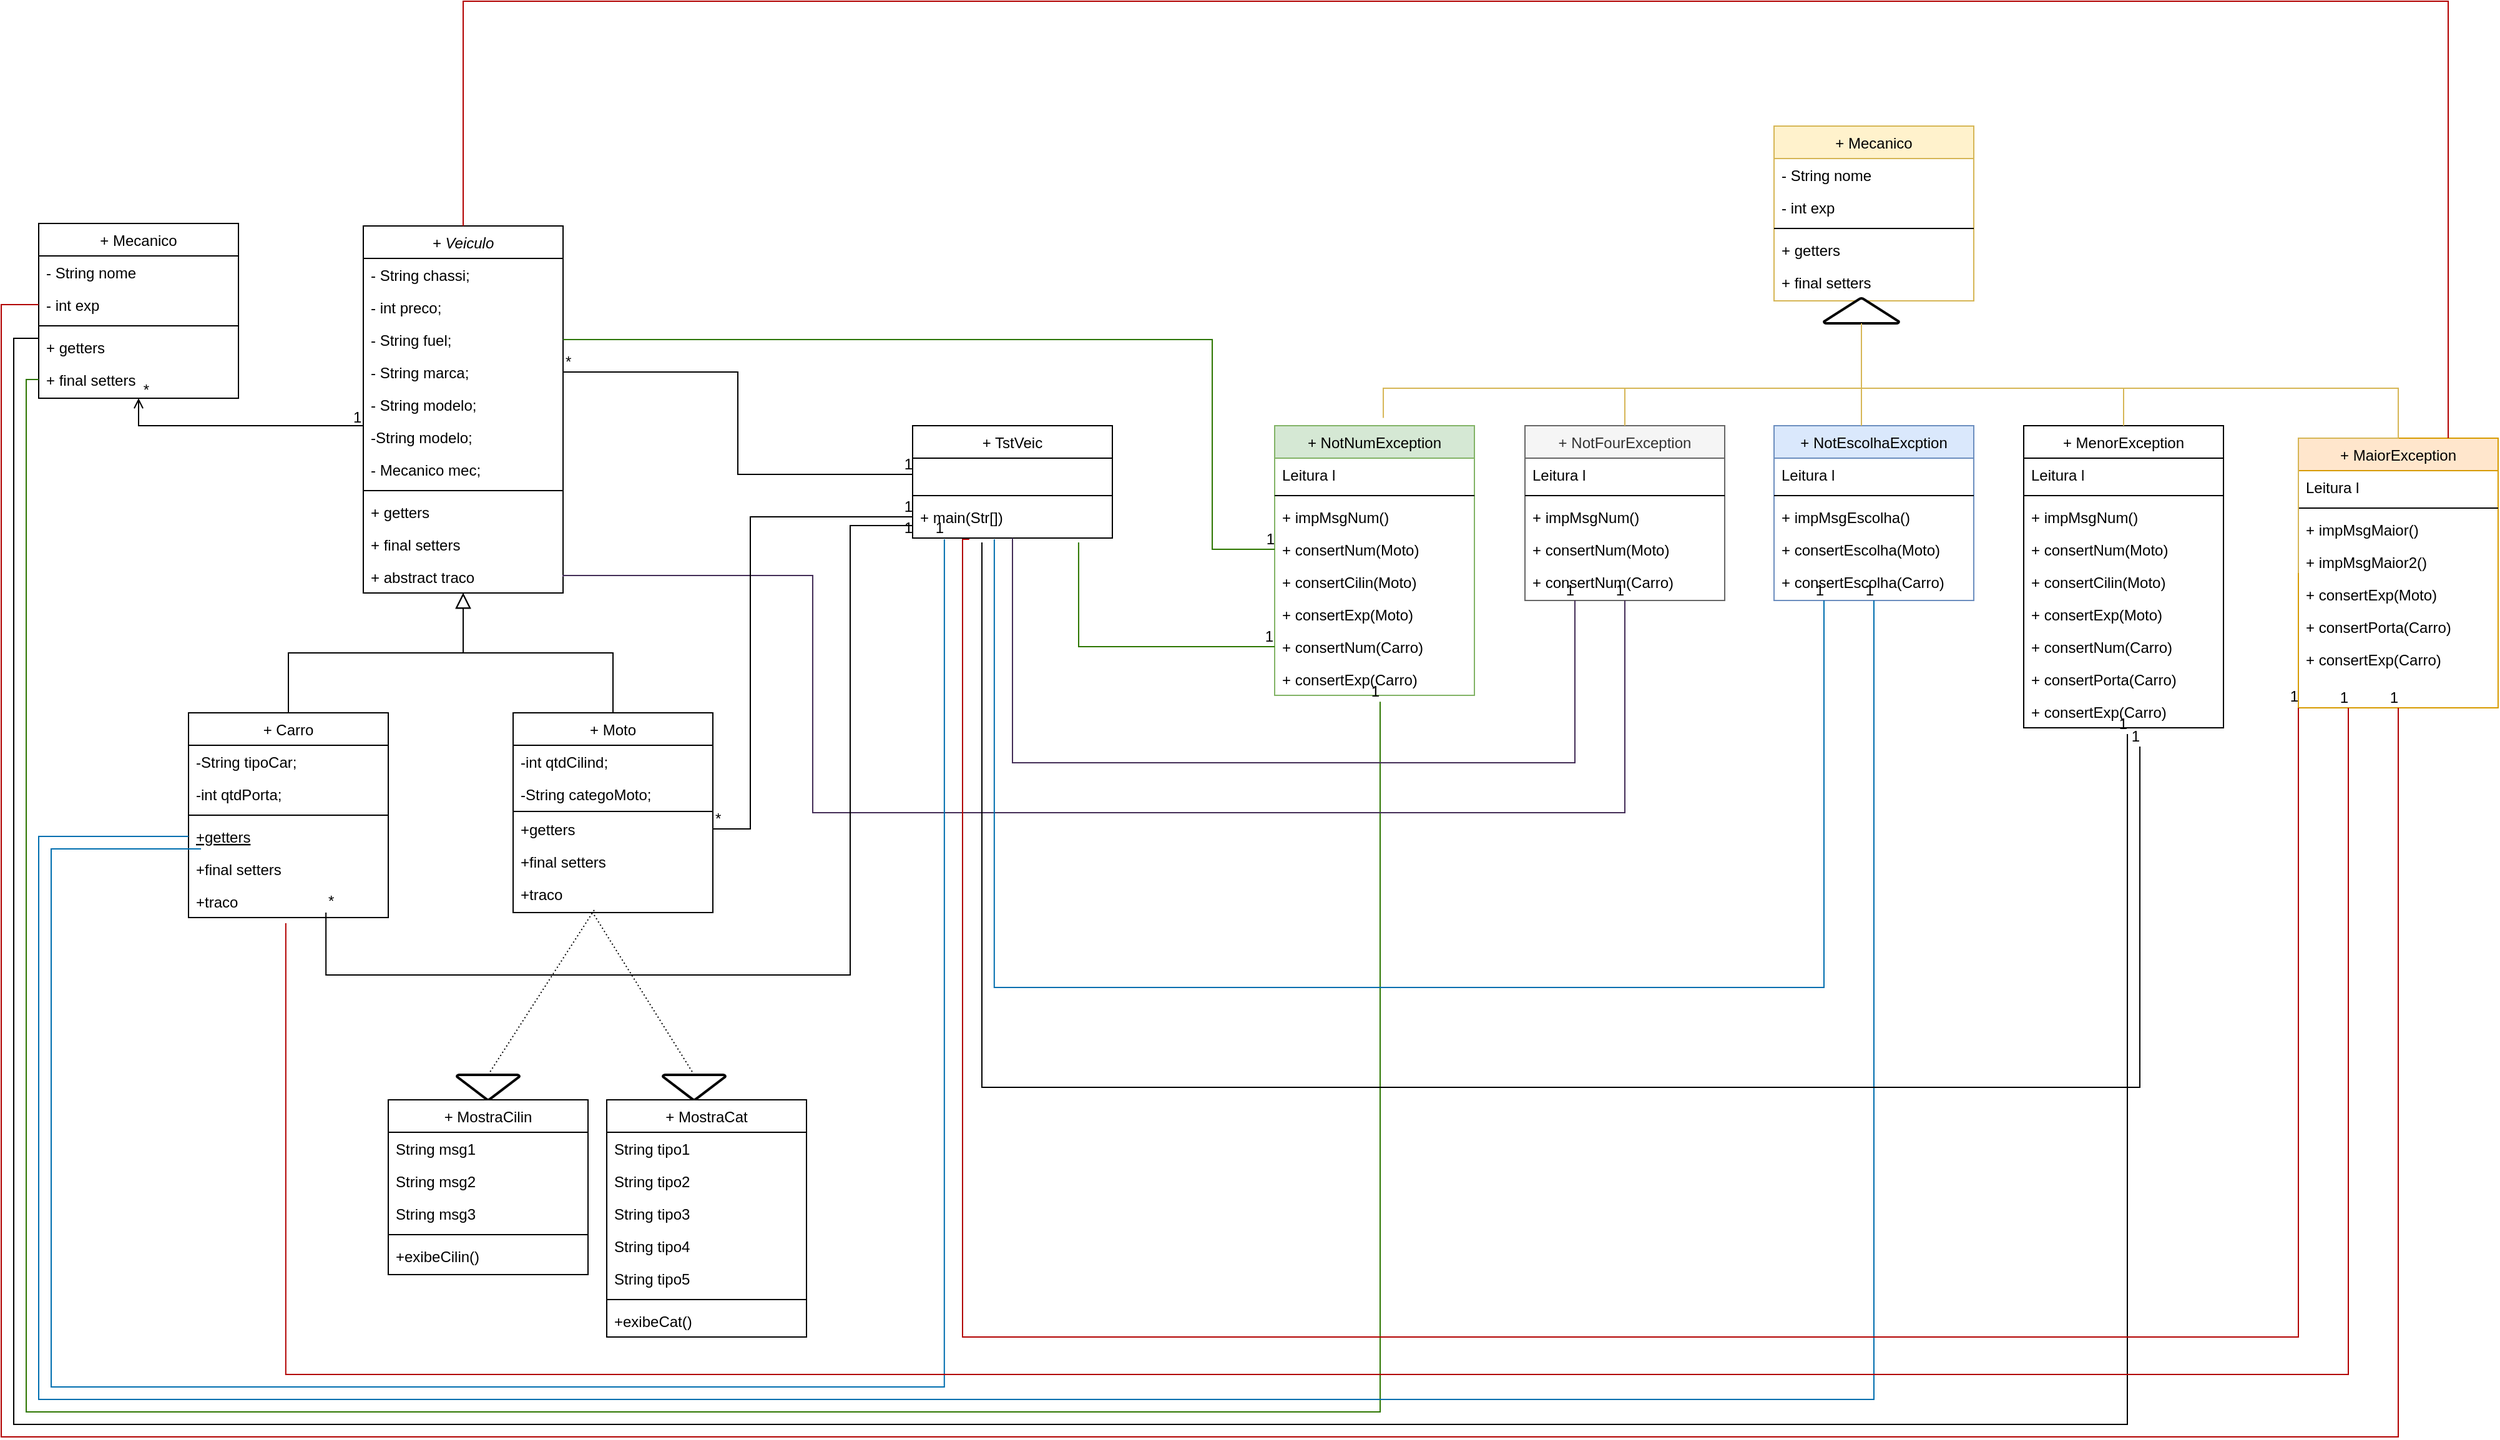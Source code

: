 <mxfile version="14.6.11" type="github">
  <diagram id="C5RBs43oDa-KdzZeNtuy" name="Page-1">
    <mxGraphModel dx="2997" dy="2374" grid="1" gridSize="10" guides="1" tooltips="1" connect="1" arrows="1" fold="1" page="1" pageScale="1" pageWidth="827" pageHeight="1169" math="0" shadow="0">
      <root>
        <mxCell id="WIyWlLk6GJQsqaUBKTNV-0" />
        <mxCell id="WIyWlLk6GJQsqaUBKTNV-1" parent="WIyWlLk6GJQsqaUBKTNV-0" />
        <mxCell id="zkfFHV4jXpPFQw0GAbJ--0" value="+ Veiculo" style="swimlane;fontStyle=2;align=center;verticalAlign=top;childLayout=stackLayout;horizontal=1;startSize=26;horizontalStack=0;resizeParent=1;resizeLast=0;collapsible=1;marginBottom=0;rounded=0;shadow=0;strokeWidth=1;" parent="WIyWlLk6GJQsqaUBKTNV-1" vertex="1">
          <mxGeometry x="230" y="70" width="160" height="294" as="geometry">
            <mxRectangle x="230" y="140" width="160" height="26" as="alternateBounds" />
          </mxGeometry>
        </mxCell>
        <mxCell id="zkfFHV4jXpPFQw0GAbJ--1" value="- String chassi; " style="text;align=left;verticalAlign=top;spacingLeft=4;spacingRight=4;overflow=hidden;rotatable=0;points=[[0,0.5],[1,0.5]];portConstraint=eastwest;" parent="zkfFHV4jXpPFQw0GAbJ--0" vertex="1">
          <mxGeometry y="26" width="160" height="26" as="geometry" />
        </mxCell>
        <mxCell id="zkfFHV4jXpPFQw0GAbJ--2" value="- int preco;" style="text;align=left;verticalAlign=top;spacingLeft=4;spacingRight=4;overflow=hidden;rotatable=0;points=[[0,0.5],[1,0.5]];portConstraint=eastwest;rounded=0;shadow=0;html=0;" parent="zkfFHV4jXpPFQw0GAbJ--0" vertex="1">
          <mxGeometry y="52" width="160" height="26" as="geometry" />
        </mxCell>
        <mxCell id="zkfFHV4jXpPFQw0GAbJ--3" value="- String fuel;" style="text;align=left;verticalAlign=top;spacingLeft=4;spacingRight=4;overflow=hidden;rotatable=0;points=[[0,0.5],[1,0.5]];portConstraint=eastwest;rounded=0;shadow=0;html=0;" parent="zkfFHV4jXpPFQw0GAbJ--0" vertex="1">
          <mxGeometry y="78" width="160" height="26" as="geometry" />
        </mxCell>
        <mxCell id="zkfFHV4jXpPFQw0GAbJ--5" value="- String marca;" style="text;align=left;verticalAlign=top;spacingLeft=4;spacingRight=4;overflow=hidden;rotatable=0;points=[[0,0.5],[1,0.5]];portConstraint=eastwest;" parent="zkfFHV4jXpPFQw0GAbJ--0" vertex="1">
          <mxGeometry y="104" width="160" height="26" as="geometry" />
        </mxCell>
        <mxCell id="heZIYQbvVdYCmna19ZYX-14" value="- String modelo;" style="text;align=left;verticalAlign=top;spacingLeft=4;spacingRight=4;overflow=hidden;rotatable=0;points=[[0,0.5],[1,0.5]];portConstraint=eastwest;" vertex="1" parent="zkfFHV4jXpPFQw0GAbJ--0">
          <mxGeometry y="130" width="160" height="26" as="geometry" />
        </mxCell>
        <mxCell id="heZIYQbvVdYCmna19ZYX-15" value="-String modelo;" style="text;align=left;verticalAlign=top;spacingLeft=4;spacingRight=4;overflow=hidden;rotatable=0;points=[[0,0.5],[1,0.5]];portConstraint=eastwest;" vertex="1" parent="zkfFHV4jXpPFQw0GAbJ--0">
          <mxGeometry y="156" width="160" height="26" as="geometry" />
        </mxCell>
        <mxCell id="heZIYQbvVdYCmna19ZYX-16" value="- Mecanico mec;" style="text;align=left;verticalAlign=top;spacingLeft=4;spacingRight=4;overflow=hidden;rotatable=0;points=[[0,0.5],[1,0.5]];portConstraint=eastwest;" vertex="1" parent="zkfFHV4jXpPFQw0GAbJ--0">
          <mxGeometry y="182" width="160" height="26" as="geometry" />
        </mxCell>
        <mxCell id="zkfFHV4jXpPFQw0GAbJ--4" value="" style="line;html=1;strokeWidth=1;align=left;verticalAlign=middle;spacingTop=-1;spacingLeft=3;spacingRight=3;rotatable=0;labelPosition=right;points=[];portConstraint=eastwest;" parent="zkfFHV4jXpPFQw0GAbJ--0" vertex="1">
          <mxGeometry y="208" width="160" height="8" as="geometry" />
        </mxCell>
        <mxCell id="heZIYQbvVdYCmna19ZYX-17" value="+ getters" style="text;align=left;verticalAlign=top;spacingLeft=4;spacingRight=4;overflow=hidden;rotatable=0;points=[[0,0.5],[1,0.5]];portConstraint=eastwest;" vertex="1" parent="zkfFHV4jXpPFQw0GAbJ--0">
          <mxGeometry y="216" width="160" height="26" as="geometry" />
        </mxCell>
        <mxCell id="heZIYQbvVdYCmna19ZYX-18" value="+ final setters" style="text;align=left;verticalAlign=top;spacingLeft=4;spacingRight=4;overflow=hidden;rotatable=0;points=[[0,0.5],[1,0.5]];portConstraint=eastwest;" vertex="1" parent="zkfFHV4jXpPFQw0GAbJ--0">
          <mxGeometry y="242" width="160" height="26" as="geometry" />
        </mxCell>
        <mxCell id="heZIYQbvVdYCmna19ZYX-19" value="+ abstract traco" style="text;align=left;verticalAlign=top;spacingLeft=4;spacingRight=4;overflow=hidden;rotatable=0;points=[[0,0.5],[1,0.5]];portConstraint=eastwest;" vertex="1" parent="zkfFHV4jXpPFQw0GAbJ--0">
          <mxGeometry y="268" width="160" height="26" as="geometry" />
        </mxCell>
        <mxCell id="zkfFHV4jXpPFQw0GAbJ--6" value="+ Carro" style="swimlane;fontStyle=0;align=center;verticalAlign=top;childLayout=stackLayout;horizontal=1;startSize=26;horizontalStack=0;resizeParent=1;resizeLast=0;collapsible=1;marginBottom=0;rounded=0;shadow=0;strokeWidth=1;" parent="WIyWlLk6GJQsqaUBKTNV-1" vertex="1">
          <mxGeometry x="90" y="460" width="160" height="164" as="geometry">
            <mxRectangle x="130" y="380" width="160" height="26" as="alternateBounds" />
          </mxGeometry>
        </mxCell>
        <mxCell id="zkfFHV4jXpPFQw0GAbJ--7" value="-String tipoCar;" style="text;align=left;verticalAlign=top;spacingLeft=4;spacingRight=4;overflow=hidden;rotatable=0;points=[[0,0.5],[1,0.5]];portConstraint=eastwest;" parent="zkfFHV4jXpPFQw0GAbJ--6" vertex="1">
          <mxGeometry y="26" width="160" height="26" as="geometry" />
        </mxCell>
        <mxCell id="zkfFHV4jXpPFQw0GAbJ--8" value="-int qtdPorta;" style="text;align=left;verticalAlign=top;spacingLeft=4;spacingRight=4;overflow=hidden;rotatable=0;points=[[0,0.5],[1,0.5]];portConstraint=eastwest;rounded=0;shadow=0;html=0;" parent="zkfFHV4jXpPFQw0GAbJ--6" vertex="1">
          <mxGeometry y="52" width="160" height="26" as="geometry" />
        </mxCell>
        <mxCell id="zkfFHV4jXpPFQw0GAbJ--9" value="" style="line;html=1;strokeWidth=1;align=left;verticalAlign=middle;spacingTop=-1;spacingLeft=3;spacingRight=3;rotatable=0;labelPosition=right;points=[];portConstraint=eastwest;" parent="zkfFHV4jXpPFQw0GAbJ--6" vertex="1">
          <mxGeometry y="78" width="160" height="8" as="geometry" />
        </mxCell>
        <mxCell id="zkfFHV4jXpPFQw0GAbJ--10" value="+getters" style="text;align=left;verticalAlign=top;spacingLeft=4;spacingRight=4;overflow=hidden;rotatable=0;points=[[0,0.5],[1,0.5]];portConstraint=eastwest;fontStyle=4" parent="zkfFHV4jXpPFQw0GAbJ--6" vertex="1">
          <mxGeometry y="86" width="160" height="26" as="geometry" />
        </mxCell>
        <mxCell id="zkfFHV4jXpPFQw0GAbJ--11" value="+final setters" style="text;align=left;verticalAlign=top;spacingLeft=4;spacingRight=4;overflow=hidden;rotatable=0;points=[[0,0.5],[1,0.5]];portConstraint=eastwest;" parent="zkfFHV4jXpPFQw0GAbJ--6" vertex="1">
          <mxGeometry y="112" width="160" height="26" as="geometry" />
        </mxCell>
        <mxCell id="heZIYQbvVdYCmna19ZYX-7" value="+traco" style="text;align=left;verticalAlign=top;spacingLeft=4;spacingRight=4;overflow=hidden;rotatable=0;points=[[0,0.5],[1,0.5]];portConstraint=eastwest;" vertex="1" parent="zkfFHV4jXpPFQw0GAbJ--6">
          <mxGeometry y="138" width="160" height="26" as="geometry" />
        </mxCell>
        <mxCell id="zkfFHV4jXpPFQw0GAbJ--12" value="" style="endArrow=block;endSize=10;endFill=0;shadow=0;strokeWidth=1;rounded=0;edgeStyle=elbowEdgeStyle;elbow=vertical;" parent="WIyWlLk6GJQsqaUBKTNV-1" source="zkfFHV4jXpPFQw0GAbJ--6" target="zkfFHV4jXpPFQw0GAbJ--0" edge="1">
          <mxGeometry width="160" relative="1" as="geometry">
            <mxPoint x="200" y="203" as="sourcePoint" />
            <mxPoint x="200" y="203" as="targetPoint" />
          </mxGeometry>
        </mxCell>
        <mxCell id="zkfFHV4jXpPFQw0GAbJ--13" value="+ Moto" style="swimlane;fontStyle=0;align=center;verticalAlign=top;childLayout=stackLayout;horizontal=1;startSize=26;horizontalStack=0;resizeParent=1;resizeLast=0;collapsible=1;marginBottom=0;rounded=0;shadow=0;strokeWidth=1;" parent="WIyWlLk6GJQsqaUBKTNV-1" vertex="1">
          <mxGeometry x="350" y="460" width="160" height="160" as="geometry">
            <mxRectangle x="340" y="380" width="170" height="26" as="alternateBounds" />
          </mxGeometry>
        </mxCell>
        <mxCell id="zkfFHV4jXpPFQw0GAbJ--14" value="-int qtdCilind;" style="text;align=left;verticalAlign=top;spacingLeft=4;spacingRight=4;overflow=hidden;rotatable=0;points=[[0,0.5],[1,0.5]];portConstraint=eastwest;" parent="zkfFHV4jXpPFQw0GAbJ--13" vertex="1">
          <mxGeometry y="26" width="160" height="26" as="geometry" />
        </mxCell>
        <mxCell id="heZIYQbvVdYCmna19ZYX-8" value="-String categoMoto;" style="text;align=left;verticalAlign=top;spacingLeft=4;spacingRight=4;overflow=hidden;rotatable=0;points=[[0,0.5],[1,0.5]];portConstraint=eastwest;" vertex="1" parent="zkfFHV4jXpPFQw0GAbJ--13">
          <mxGeometry y="52" width="160" height="26" as="geometry" />
        </mxCell>
        <mxCell id="zkfFHV4jXpPFQw0GAbJ--15" value="" style="line;html=1;strokeWidth=1;align=left;verticalAlign=middle;spacingTop=-1;spacingLeft=3;spacingRight=3;rotatable=0;labelPosition=right;points=[];portConstraint=eastwest;" parent="zkfFHV4jXpPFQw0GAbJ--13" vertex="1">
          <mxGeometry y="78" width="160" height="2" as="geometry" />
        </mxCell>
        <mxCell id="heZIYQbvVdYCmna19ZYX-9" value="+getters" style="text;align=left;verticalAlign=top;spacingLeft=4;spacingRight=4;overflow=hidden;rotatable=0;points=[[0,0.5],[1,0.5]];portConstraint=eastwest;" vertex="1" parent="zkfFHV4jXpPFQw0GAbJ--13">
          <mxGeometry y="80" width="160" height="26" as="geometry" />
        </mxCell>
        <mxCell id="heZIYQbvVdYCmna19ZYX-10" value="+final setters" style="text;align=left;verticalAlign=top;spacingLeft=4;spacingRight=4;overflow=hidden;rotatable=0;points=[[0,0.5],[1,0.5]];portConstraint=eastwest;" vertex="1" parent="zkfFHV4jXpPFQw0GAbJ--13">
          <mxGeometry y="106" width="160" height="26" as="geometry" />
        </mxCell>
        <mxCell id="heZIYQbvVdYCmna19ZYX-11" value="+traco" style="text;align=left;verticalAlign=top;spacingLeft=4;spacingRight=4;overflow=hidden;rotatable=0;points=[[0,0.5],[1,0.5]];portConstraint=eastwest;" vertex="1" parent="zkfFHV4jXpPFQw0GAbJ--13">
          <mxGeometry y="132" width="160" height="26" as="geometry" />
        </mxCell>
        <mxCell id="zkfFHV4jXpPFQw0GAbJ--16" value="" style="endArrow=block;endSize=10;endFill=0;shadow=0;strokeWidth=1;rounded=0;edgeStyle=elbowEdgeStyle;elbow=vertical;" parent="WIyWlLk6GJQsqaUBKTNV-1" source="zkfFHV4jXpPFQw0GAbJ--13" target="zkfFHV4jXpPFQw0GAbJ--0" edge="1">
          <mxGeometry width="160" relative="1" as="geometry">
            <mxPoint x="210" y="373" as="sourcePoint" />
            <mxPoint x="310" y="271" as="targetPoint" />
          </mxGeometry>
        </mxCell>
        <mxCell id="zkfFHV4jXpPFQw0GAbJ--17" value="+ Mecanico" style="swimlane;fontStyle=0;align=center;verticalAlign=top;childLayout=stackLayout;horizontal=1;startSize=26;horizontalStack=0;resizeParent=1;resizeLast=0;collapsible=1;marginBottom=0;rounded=0;shadow=0;strokeWidth=1;" parent="WIyWlLk6GJQsqaUBKTNV-1" vertex="1">
          <mxGeometry x="-30" y="68" width="160" height="140" as="geometry">
            <mxRectangle x="550" y="140" width="160" height="26" as="alternateBounds" />
          </mxGeometry>
        </mxCell>
        <mxCell id="zkfFHV4jXpPFQw0GAbJ--18" value="- String nome" style="text;align=left;verticalAlign=top;spacingLeft=4;spacingRight=4;overflow=hidden;rotatable=0;points=[[0,0.5],[1,0.5]];portConstraint=eastwest;" parent="zkfFHV4jXpPFQw0GAbJ--17" vertex="1">
          <mxGeometry y="26" width="160" height="26" as="geometry" />
        </mxCell>
        <mxCell id="zkfFHV4jXpPFQw0GAbJ--19" value="- int exp" style="text;align=left;verticalAlign=top;spacingLeft=4;spacingRight=4;overflow=hidden;rotatable=0;points=[[0,0.5],[1,0.5]];portConstraint=eastwest;rounded=0;shadow=0;html=0;" parent="zkfFHV4jXpPFQw0GAbJ--17" vertex="1">
          <mxGeometry y="52" width="160" height="26" as="geometry" />
        </mxCell>
        <mxCell id="zkfFHV4jXpPFQw0GAbJ--23" value="" style="line;html=1;strokeWidth=1;align=left;verticalAlign=middle;spacingTop=-1;spacingLeft=3;spacingRight=3;rotatable=0;labelPosition=right;points=[];portConstraint=eastwest;" parent="zkfFHV4jXpPFQw0GAbJ--17" vertex="1">
          <mxGeometry y="78" width="160" height="8" as="geometry" />
        </mxCell>
        <mxCell id="zkfFHV4jXpPFQw0GAbJ--24" value="+ getters" style="text;align=left;verticalAlign=top;spacingLeft=4;spacingRight=4;overflow=hidden;rotatable=0;points=[[0,0.5],[1,0.5]];portConstraint=eastwest;" parent="zkfFHV4jXpPFQw0GAbJ--17" vertex="1">
          <mxGeometry y="86" width="160" height="26" as="geometry" />
        </mxCell>
        <mxCell id="zkfFHV4jXpPFQw0GAbJ--25" value="+ final setters" style="text;align=left;verticalAlign=top;spacingLeft=4;spacingRight=4;overflow=hidden;rotatable=0;points=[[0,0.5],[1,0.5]];portConstraint=eastwest;" parent="zkfFHV4jXpPFQw0GAbJ--17" vertex="1">
          <mxGeometry y="112" width="160" height="26" as="geometry" />
        </mxCell>
        <mxCell id="zkfFHV4jXpPFQw0GAbJ--26" value="" style="endArrow=open;shadow=0;strokeWidth=1;rounded=0;endFill=1;edgeStyle=elbowEdgeStyle;elbow=vertical;" parent="WIyWlLk6GJQsqaUBKTNV-1" source="zkfFHV4jXpPFQw0GAbJ--0" target="zkfFHV4jXpPFQw0GAbJ--17" edge="1">
          <mxGeometry x="0.5" y="41" relative="1" as="geometry">
            <mxPoint x="380" y="192" as="sourcePoint" />
            <mxPoint x="540" y="192" as="targetPoint" />
            <mxPoint x="-40" y="32" as="offset" />
            <Array as="points">
              <mxPoint x="180" y="230" />
              <mxPoint x="210" y="210" />
              <mxPoint x="160" y="320" />
            </Array>
          </mxGeometry>
        </mxCell>
        <mxCell id="zkfFHV4jXpPFQw0GAbJ--27" value="1" style="resizable=0;align=left;verticalAlign=bottom;labelBackgroundColor=none;fontSize=12;" parent="zkfFHV4jXpPFQw0GAbJ--26" connectable="0" vertex="1">
          <mxGeometry x="-1" relative="1" as="geometry">
            <mxPoint x="-10" y="2" as="offset" />
          </mxGeometry>
        </mxCell>
        <mxCell id="zkfFHV4jXpPFQw0GAbJ--28" value="*" style="resizable=0;align=right;verticalAlign=bottom;labelBackgroundColor=none;fontSize=12;" parent="zkfFHV4jXpPFQw0GAbJ--26" connectable="0" vertex="1">
          <mxGeometry x="1" relative="1" as="geometry">
            <mxPoint x="10" y="2" as="offset" />
          </mxGeometry>
        </mxCell>
        <mxCell id="heZIYQbvVdYCmna19ZYX-1" value="+ TstVeic" style="swimlane;fontStyle=0;align=center;verticalAlign=top;childLayout=stackLayout;horizontal=1;startSize=26;horizontalStack=0;resizeParent=1;resizeLast=0;collapsible=1;marginBottom=0;rounded=0;shadow=0;strokeWidth=1;" vertex="1" parent="WIyWlLk6GJQsqaUBKTNV-1">
          <mxGeometry x="670" y="230" width="160" height="90" as="geometry">
            <mxRectangle x="230" y="140" width="160" height="26" as="alternateBounds" />
          </mxGeometry>
        </mxCell>
        <mxCell id="heZIYQbvVdYCmna19ZYX-4" value=" " style="text;align=left;verticalAlign=top;spacingLeft=4;spacingRight=4;overflow=hidden;rotatable=0;points=[[0,0.5],[1,0.5]];portConstraint=eastwest;rounded=0;shadow=0;html=0;" vertex="1" parent="heZIYQbvVdYCmna19ZYX-1">
          <mxGeometry y="26" width="160" height="26" as="geometry" />
        </mxCell>
        <mxCell id="heZIYQbvVdYCmna19ZYX-5" value="" style="line;html=1;strokeWidth=1;align=left;verticalAlign=middle;spacingTop=-1;spacingLeft=3;spacingRight=3;rotatable=0;labelPosition=right;points=[];portConstraint=eastwest;" vertex="1" parent="heZIYQbvVdYCmna19ZYX-1">
          <mxGeometry y="52" width="160" height="8" as="geometry" />
        </mxCell>
        <mxCell id="heZIYQbvVdYCmna19ZYX-6" value="+ main(Str[])" style="text;align=left;verticalAlign=top;spacingLeft=4;spacingRight=4;overflow=hidden;rotatable=0;points=[[0,0.5],[1,0.5]];portConstraint=eastwest;" vertex="1" parent="heZIYQbvVdYCmna19ZYX-1">
          <mxGeometry y="60" width="160" height="26" as="geometry" />
        </mxCell>
        <mxCell id="heZIYQbvVdYCmna19ZYX-31" value="" style="endArrow=none;html=1;rounded=0;edgeStyle=orthogonalEdgeStyle;entryX=0;entryY=0.5;entryDx=0;entryDy=0;" edge="1" parent="WIyWlLk6GJQsqaUBKTNV-1" source="zkfFHV4jXpPFQw0GAbJ--5" target="heZIYQbvVdYCmna19ZYX-4">
          <mxGeometry relative="1" as="geometry">
            <mxPoint x="400" y="180" as="sourcePoint" />
            <mxPoint x="510" y="211" as="targetPoint" />
            <Array as="points" />
          </mxGeometry>
        </mxCell>
        <mxCell id="heZIYQbvVdYCmna19ZYX-32" value="*" style="resizable=0;html=1;align=left;verticalAlign=bottom;" connectable="0" vertex="1" parent="heZIYQbvVdYCmna19ZYX-31">
          <mxGeometry x="-1" relative="1" as="geometry" />
        </mxCell>
        <mxCell id="heZIYQbvVdYCmna19ZYX-33" value="1" style="resizable=0;html=1;align=right;verticalAlign=bottom;" connectable="0" vertex="1" parent="heZIYQbvVdYCmna19ZYX-31">
          <mxGeometry x="1" relative="1" as="geometry" />
        </mxCell>
        <mxCell id="heZIYQbvVdYCmna19ZYX-38" value="" style="endArrow=none;html=1;rounded=0;dashed=1;dashPattern=1 2;entryX=0.406;entryY=1;entryDx=0;entryDy=0;entryPerimeter=0;exitX=0.5;exitY=0;exitDx=0;exitDy=0;exitPerimeter=0;" edge="1" parent="WIyWlLk6GJQsqaUBKTNV-1" source="heZIYQbvVdYCmna19ZYX-42" target="heZIYQbvVdYCmna19ZYX-11">
          <mxGeometry relative="1" as="geometry">
            <mxPoint x="260" y="730" as="sourcePoint" />
            <mxPoint x="370" y="630" as="targetPoint" />
          </mxGeometry>
        </mxCell>
        <mxCell id="heZIYQbvVdYCmna19ZYX-40" value="" style="endArrow=none;html=1;rounded=0;dashed=1;dashPattern=1 2;exitX=0.406;exitY=1.154;exitDx=0;exitDy=0;exitPerimeter=0;entryX=0.5;entryY=0;entryDx=0;entryDy=0;entryPerimeter=0;" edge="1" parent="WIyWlLk6GJQsqaUBKTNV-1" source="heZIYQbvVdYCmna19ZYX-11" target="heZIYQbvVdYCmna19ZYX-43">
          <mxGeometry relative="1" as="geometry">
            <mxPoint x="390" y="680" as="sourcePoint" />
            <mxPoint x="520" y="730" as="targetPoint" />
          </mxGeometry>
        </mxCell>
        <mxCell id="heZIYQbvVdYCmna19ZYX-42" value="" style="strokeWidth=2;html=1;shape=mxgraph.flowchart.merge_or_storage;whiteSpace=wrap;" vertex="1" parent="WIyWlLk6GJQsqaUBKTNV-1">
          <mxGeometry x="305" y="750" width="50" height="20" as="geometry" />
        </mxCell>
        <mxCell id="heZIYQbvVdYCmna19ZYX-43" value="" style="strokeWidth=2;html=1;shape=mxgraph.flowchart.merge_or_storage;whiteSpace=wrap;" vertex="1" parent="WIyWlLk6GJQsqaUBKTNV-1">
          <mxGeometry x="470" y="750" width="50" height="20" as="geometry" />
        </mxCell>
        <mxCell id="heZIYQbvVdYCmna19ZYX-44" value="+ MostraCilin" style="swimlane;fontStyle=0;align=center;verticalAlign=top;childLayout=stackLayout;horizontal=1;startSize=26;horizontalStack=0;resizeParent=1;resizeLast=0;collapsible=1;marginBottom=0;rounded=0;shadow=0;strokeWidth=1;" vertex="1" parent="WIyWlLk6GJQsqaUBKTNV-1">
          <mxGeometry x="250" y="770" width="160" height="140" as="geometry">
            <mxRectangle x="130" y="380" width="160" height="26" as="alternateBounds" />
          </mxGeometry>
        </mxCell>
        <mxCell id="heZIYQbvVdYCmna19ZYX-45" value="String msg1" style="text;align=left;verticalAlign=top;spacingLeft=4;spacingRight=4;overflow=hidden;rotatable=0;points=[[0,0.5],[1,0.5]];portConstraint=eastwest;" vertex="1" parent="heZIYQbvVdYCmna19ZYX-44">
          <mxGeometry y="26" width="160" height="26" as="geometry" />
        </mxCell>
        <mxCell id="heZIYQbvVdYCmna19ZYX-49" value="String msg2" style="text;align=left;verticalAlign=top;spacingLeft=4;spacingRight=4;overflow=hidden;rotatable=0;points=[[0,0.5],[1,0.5]];portConstraint=eastwest;" vertex="1" parent="heZIYQbvVdYCmna19ZYX-44">
          <mxGeometry y="52" width="160" height="26" as="geometry" />
        </mxCell>
        <mxCell id="heZIYQbvVdYCmna19ZYX-61" value="String msg3" style="text;align=left;verticalAlign=top;spacingLeft=4;spacingRight=4;overflow=hidden;rotatable=0;points=[[0,0.5],[1,0.5]];portConstraint=eastwest;" vertex="1" parent="heZIYQbvVdYCmna19ZYX-44">
          <mxGeometry y="78" width="160" height="26" as="geometry" />
        </mxCell>
        <mxCell id="heZIYQbvVdYCmna19ZYX-47" value="" style="line;html=1;strokeWidth=1;align=left;verticalAlign=middle;spacingTop=-1;spacingLeft=3;spacingRight=3;rotatable=0;labelPosition=right;points=[];portConstraint=eastwest;" vertex="1" parent="heZIYQbvVdYCmna19ZYX-44">
          <mxGeometry y="104" width="160" height="8" as="geometry" />
        </mxCell>
        <mxCell id="heZIYQbvVdYCmna19ZYX-50" value="+exibeCilin()" style="text;align=left;verticalAlign=top;spacingLeft=4;spacingRight=4;overflow=hidden;rotatable=0;points=[[0,0.5],[1,0.5]];portConstraint=eastwest;" vertex="1" parent="heZIYQbvVdYCmna19ZYX-44">
          <mxGeometry y="112" width="160" height="26" as="geometry" />
        </mxCell>
        <mxCell id="heZIYQbvVdYCmna19ZYX-51" value="+ MostraCat" style="swimlane;fontStyle=0;align=center;verticalAlign=top;childLayout=stackLayout;horizontal=1;startSize=26;horizontalStack=0;resizeParent=1;resizeLast=0;collapsible=1;marginBottom=0;rounded=0;shadow=0;strokeWidth=1;" vertex="1" parent="WIyWlLk6GJQsqaUBKTNV-1">
          <mxGeometry x="425" y="770" width="160" height="190" as="geometry">
            <mxRectangle x="130" y="380" width="160" height="26" as="alternateBounds" />
          </mxGeometry>
        </mxCell>
        <mxCell id="heZIYQbvVdYCmna19ZYX-52" value="String tipo1" style="text;align=left;verticalAlign=top;spacingLeft=4;spacingRight=4;overflow=hidden;rotatable=0;points=[[0,0.5],[1,0.5]];portConstraint=eastwest;" vertex="1" parent="heZIYQbvVdYCmna19ZYX-51">
          <mxGeometry y="26" width="160" height="26" as="geometry" />
        </mxCell>
        <mxCell id="heZIYQbvVdYCmna19ZYX-55" value="String tipo2" style="text;align=left;verticalAlign=top;spacingLeft=4;spacingRight=4;overflow=hidden;rotatable=0;points=[[0,0.5],[1,0.5]];portConstraint=eastwest;fontStyle=0" vertex="1" parent="heZIYQbvVdYCmna19ZYX-51">
          <mxGeometry y="52" width="160" height="26" as="geometry" />
        </mxCell>
        <mxCell id="heZIYQbvVdYCmna19ZYX-56" value="String tipo3&#xa;&#xa;&lt;span style=&quot;color: rgb(0, 0, 0); font-family: helvetica; font-size: 12px; font-style: normal; font-weight: 400; letter-spacing: normal; text-align: left; text-indent: 0px; text-transform: none; word-spacing: 0px; background-color: rgb(248, 249, 250); display: inline; float: none;&quot;&gt;String tipo1&lt;/span&gt;&#xa;&#xa;" style="text;align=left;verticalAlign=top;spacingLeft=4;spacingRight=4;overflow=hidden;rotatable=0;points=[[0,0.5],[1,0.5]];portConstraint=eastwest;" vertex="1" parent="heZIYQbvVdYCmna19ZYX-51">
          <mxGeometry y="78" width="160" height="26" as="geometry" />
        </mxCell>
        <mxCell id="heZIYQbvVdYCmna19ZYX-53" value="String tipo4" style="text;align=left;verticalAlign=top;spacingLeft=4;spacingRight=4;overflow=hidden;rotatable=0;points=[[0,0.5],[1,0.5]];portConstraint=eastwest;rounded=0;shadow=0;html=0;" vertex="1" parent="heZIYQbvVdYCmna19ZYX-51">
          <mxGeometry y="104" width="160" height="26" as="geometry" />
        </mxCell>
        <mxCell id="heZIYQbvVdYCmna19ZYX-57" value="String tipo5" style="text;align=left;verticalAlign=top;spacingLeft=4;spacingRight=4;overflow=hidden;rotatable=0;points=[[0,0.5],[1,0.5]];portConstraint=eastwest;" vertex="1" parent="heZIYQbvVdYCmna19ZYX-51">
          <mxGeometry y="130" width="160" height="26" as="geometry" />
        </mxCell>
        <mxCell id="heZIYQbvVdYCmna19ZYX-54" value="" style="line;html=1;strokeWidth=1;align=left;verticalAlign=middle;spacingTop=-1;spacingLeft=3;spacingRight=3;rotatable=0;labelPosition=right;points=[];portConstraint=eastwest;" vertex="1" parent="heZIYQbvVdYCmna19ZYX-51">
          <mxGeometry y="156" width="160" height="8" as="geometry" />
        </mxCell>
        <mxCell id="heZIYQbvVdYCmna19ZYX-62" value="+exibeCat()" style="text;align=left;verticalAlign=top;spacingLeft=4;spacingRight=4;overflow=hidden;rotatable=0;points=[[0,0.5],[1,0.5]];portConstraint=eastwest;" vertex="1" parent="heZIYQbvVdYCmna19ZYX-51">
          <mxGeometry y="164" width="160" height="26" as="geometry" />
        </mxCell>
        <mxCell id="heZIYQbvVdYCmna19ZYX-65" value="+ NotNumException" style="swimlane;fontStyle=0;align=center;verticalAlign=top;childLayout=stackLayout;horizontal=1;startSize=26;horizontalStack=0;resizeParent=1;resizeLast=0;collapsible=1;marginBottom=0;rounded=0;shadow=0;strokeWidth=1;fillColor=#d5e8d4;strokeColor=#82b366;" vertex="1" parent="WIyWlLk6GJQsqaUBKTNV-1">
          <mxGeometry x="960" y="230" width="160" height="216" as="geometry">
            <mxRectangle x="550" y="140" width="160" height="26" as="alternateBounds" />
          </mxGeometry>
        </mxCell>
        <mxCell id="heZIYQbvVdYCmna19ZYX-66" value="Leitura l" style="text;align=left;verticalAlign=top;spacingLeft=4;spacingRight=4;overflow=hidden;rotatable=0;points=[[0,0.5],[1,0.5]];portConstraint=eastwest;" vertex="1" parent="heZIYQbvVdYCmna19ZYX-65">
          <mxGeometry y="26" width="160" height="26" as="geometry" />
        </mxCell>
        <mxCell id="heZIYQbvVdYCmna19ZYX-68" value="" style="line;html=1;strokeWidth=1;align=left;verticalAlign=middle;spacingTop=-1;spacingLeft=3;spacingRight=3;rotatable=0;labelPosition=right;points=[];portConstraint=eastwest;" vertex="1" parent="heZIYQbvVdYCmna19ZYX-65">
          <mxGeometry y="52" width="160" height="8" as="geometry" />
        </mxCell>
        <mxCell id="heZIYQbvVdYCmna19ZYX-69" value="+ impMsgNum()" style="text;align=left;verticalAlign=top;spacingLeft=4;spacingRight=4;overflow=hidden;rotatable=0;points=[[0,0.5],[1,0.5]];portConstraint=eastwest;" vertex="1" parent="heZIYQbvVdYCmna19ZYX-65">
          <mxGeometry y="60" width="160" height="26" as="geometry" />
        </mxCell>
        <mxCell id="heZIYQbvVdYCmna19ZYX-70" value="+ consertNum(Moto)" style="text;align=left;verticalAlign=top;spacingLeft=4;spacingRight=4;overflow=hidden;rotatable=0;points=[[0,0.5],[1,0.5]];portConstraint=eastwest;" vertex="1" parent="heZIYQbvVdYCmna19ZYX-65">
          <mxGeometry y="86" width="160" height="26" as="geometry" />
        </mxCell>
        <mxCell id="heZIYQbvVdYCmna19ZYX-128" value="+ consertCilin(Moto)" style="text;align=left;verticalAlign=top;spacingLeft=4;spacingRight=4;overflow=hidden;rotatable=0;points=[[0,0.5],[1,0.5]];portConstraint=eastwest;" vertex="1" parent="heZIYQbvVdYCmna19ZYX-65">
          <mxGeometry y="112" width="160" height="26" as="geometry" />
        </mxCell>
        <mxCell id="heZIYQbvVdYCmna19ZYX-129" value="+ consertExp(Moto)" style="text;align=left;verticalAlign=top;spacingLeft=4;spacingRight=4;overflow=hidden;rotatable=0;points=[[0,0.5],[1,0.5]];portConstraint=eastwest;" vertex="1" parent="heZIYQbvVdYCmna19ZYX-65">
          <mxGeometry y="138" width="160" height="26" as="geometry" />
        </mxCell>
        <mxCell id="heZIYQbvVdYCmna19ZYX-130" value="+ consertNum(Carro)" style="text;align=left;verticalAlign=top;spacingLeft=4;spacingRight=4;overflow=hidden;rotatable=0;points=[[0,0.5],[1,0.5]];portConstraint=eastwest;" vertex="1" parent="heZIYQbvVdYCmna19ZYX-65">
          <mxGeometry y="164" width="160" height="26" as="geometry" />
        </mxCell>
        <mxCell id="heZIYQbvVdYCmna19ZYX-131" value="+ consertExp(Carro)" style="text;align=left;verticalAlign=top;spacingLeft=4;spacingRight=4;overflow=hidden;rotatable=0;points=[[0,0.5],[1,0.5]];portConstraint=eastwest;" vertex="1" parent="heZIYQbvVdYCmna19ZYX-65">
          <mxGeometry y="190" width="160" height="26" as="geometry" />
        </mxCell>
        <mxCell id="heZIYQbvVdYCmna19ZYX-81" value="" style="endArrow=none;html=1;rounded=0;edgeStyle=orthogonalEdgeStyle;entryX=0.544;entryY=-0.029;entryDx=0;entryDy=0;entryPerimeter=0;exitX=0.5;exitY=0;exitDx=0;exitDy=0;exitPerimeter=0;fillColor=#fff2cc;strokeColor=#d6b656;" edge="1" parent="WIyWlLk6GJQsqaUBKTNV-1" source="heZIYQbvVdYCmna19ZYX-99" target="heZIYQbvVdYCmna19ZYX-65">
          <mxGeometry relative="1" as="geometry">
            <mxPoint x="1170" y="150" as="sourcePoint" />
            <mxPoint x="1040" y="230" as="targetPoint" />
            <Array as="points">
              <mxPoint x="1430" y="200" />
              <mxPoint x="1047" y="200" />
            </Array>
          </mxGeometry>
        </mxCell>
        <mxCell id="heZIYQbvVdYCmna19ZYX-82" value="*" style="resizable=0;html=1;align=left;verticalAlign=bottom;" connectable="0" vertex="1" parent="heZIYQbvVdYCmna19ZYX-81">
          <mxGeometry x="-1" relative="1" as="geometry" />
        </mxCell>
        <mxCell id="heZIYQbvVdYCmna19ZYX-84" value="+ Mecanico" style="swimlane;fontStyle=0;align=center;verticalAlign=top;childLayout=stackLayout;horizontal=1;startSize=26;horizontalStack=0;resizeParent=1;resizeLast=0;collapsible=1;marginBottom=0;rounded=0;shadow=0;strokeWidth=1;fillColor=#fff2cc;strokeColor=#d6b656;" vertex="1" parent="WIyWlLk6GJQsqaUBKTNV-1">
          <mxGeometry x="1360" y="-10" width="160" height="140" as="geometry">
            <mxRectangle x="550" y="140" width="160" height="26" as="alternateBounds" />
          </mxGeometry>
        </mxCell>
        <mxCell id="heZIYQbvVdYCmna19ZYX-85" value="- String nome" style="text;align=left;verticalAlign=top;spacingLeft=4;spacingRight=4;overflow=hidden;rotatable=0;points=[[0,0.5],[1,0.5]];portConstraint=eastwest;" vertex="1" parent="heZIYQbvVdYCmna19ZYX-84">
          <mxGeometry y="26" width="160" height="26" as="geometry" />
        </mxCell>
        <mxCell id="heZIYQbvVdYCmna19ZYX-86" value="- int exp" style="text;align=left;verticalAlign=top;spacingLeft=4;spacingRight=4;overflow=hidden;rotatable=0;points=[[0,0.5],[1,0.5]];portConstraint=eastwest;rounded=0;shadow=0;html=0;" vertex="1" parent="heZIYQbvVdYCmna19ZYX-84">
          <mxGeometry y="52" width="160" height="26" as="geometry" />
        </mxCell>
        <mxCell id="heZIYQbvVdYCmna19ZYX-87" value="" style="line;html=1;strokeWidth=1;align=left;verticalAlign=middle;spacingTop=-1;spacingLeft=3;spacingRight=3;rotatable=0;labelPosition=right;points=[];portConstraint=eastwest;" vertex="1" parent="heZIYQbvVdYCmna19ZYX-84">
          <mxGeometry y="78" width="160" height="8" as="geometry" />
        </mxCell>
        <mxCell id="heZIYQbvVdYCmna19ZYX-88" value="+ getters" style="text;align=left;verticalAlign=top;spacingLeft=4;spacingRight=4;overflow=hidden;rotatable=0;points=[[0,0.5],[1,0.5]];portConstraint=eastwest;" vertex="1" parent="heZIYQbvVdYCmna19ZYX-84">
          <mxGeometry y="86" width="160" height="26" as="geometry" />
        </mxCell>
        <mxCell id="heZIYQbvVdYCmna19ZYX-89" value="+ final setters" style="text;align=left;verticalAlign=top;spacingLeft=4;spacingRight=4;overflow=hidden;rotatable=0;points=[[0,0.5],[1,0.5]];portConstraint=eastwest;" vertex="1" parent="heZIYQbvVdYCmna19ZYX-84">
          <mxGeometry y="112" width="160" height="26" as="geometry" />
        </mxCell>
        <mxCell id="heZIYQbvVdYCmna19ZYX-90" value="+ NotFourException" style="swimlane;fontStyle=0;align=center;verticalAlign=top;childLayout=stackLayout;horizontal=1;startSize=26;horizontalStack=0;resizeParent=1;resizeLast=0;collapsible=1;marginBottom=0;rounded=0;shadow=0;strokeWidth=1;fillColor=#f5f5f5;strokeColor=#666666;fontColor=#333333;" vertex="1" parent="WIyWlLk6GJQsqaUBKTNV-1">
          <mxGeometry x="1160.5" y="230" width="160" height="140" as="geometry">
            <mxRectangle x="550" y="140" width="160" height="26" as="alternateBounds" />
          </mxGeometry>
        </mxCell>
        <mxCell id="heZIYQbvVdYCmna19ZYX-136" value="Leitura l" style="text;align=left;verticalAlign=top;spacingLeft=4;spacingRight=4;overflow=hidden;rotatable=0;points=[[0,0.5],[1,0.5]];portConstraint=eastwest;" vertex="1" parent="heZIYQbvVdYCmna19ZYX-90">
          <mxGeometry y="26" width="160" height="26" as="geometry" />
        </mxCell>
        <mxCell id="heZIYQbvVdYCmna19ZYX-93" value="" style="line;html=1;strokeWidth=1;align=left;verticalAlign=middle;spacingTop=-1;spacingLeft=3;spacingRight=3;rotatable=0;labelPosition=right;points=[];portConstraint=eastwest;" vertex="1" parent="heZIYQbvVdYCmna19ZYX-90">
          <mxGeometry y="52" width="160" height="8" as="geometry" />
        </mxCell>
        <mxCell id="heZIYQbvVdYCmna19ZYX-132" value="+ impMsgNum()" style="text;align=left;verticalAlign=top;spacingLeft=4;spacingRight=4;overflow=hidden;rotatable=0;points=[[0,0.5],[1,0.5]];portConstraint=eastwest;" vertex="1" parent="heZIYQbvVdYCmna19ZYX-90">
          <mxGeometry y="60" width="160" height="26" as="geometry" />
        </mxCell>
        <mxCell id="heZIYQbvVdYCmna19ZYX-133" value="+ consertNum(Moto)" style="text;align=left;verticalAlign=top;spacingLeft=4;spacingRight=4;overflow=hidden;rotatable=0;points=[[0,0.5],[1,0.5]];portConstraint=eastwest;" vertex="1" parent="heZIYQbvVdYCmna19ZYX-90">
          <mxGeometry y="86" width="160" height="26" as="geometry" />
        </mxCell>
        <mxCell id="heZIYQbvVdYCmna19ZYX-134" value="+ consertNum(Carro)" style="text;align=left;verticalAlign=top;spacingLeft=4;spacingRight=4;overflow=hidden;rotatable=0;points=[[0,0.5],[1,0.5]];portConstraint=eastwest;" vertex="1" parent="heZIYQbvVdYCmna19ZYX-90">
          <mxGeometry y="112" width="160" height="26" as="geometry" />
        </mxCell>
        <mxCell id="heZIYQbvVdYCmna19ZYX-96" value="" style="endArrow=none;html=1;rounded=0;edgeStyle=orthogonalEdgeStyle;exitX=0.5;exitY=0;exitDx=0;exitDy=0;entryX=0.5;entryY=0;entryDx=0;entryDy=0;entryPerimeter=0;fillColor=#fff2cc;strokeColor=#d6b656;" edge="1" parent="WIyWlLk6GJQsqaUBKTNV-1" source="heZIYQbvVdYCmna19ZYX-90" target="heZIYQbvVdYCmna19ZYX-99">
          <mxGeometry relative="1" as="geometry">
            <mxPoint x="1190" y="120" as="sourcePoint" />
            <mxPoint x="1220" y="140" as="targetPoint" />
            <Array as="points">
              <mxPoint x="1241" y="200" />
              <mxPoint x="1430" y="200" />
            </Array>
          </mxGeometry>
        </mxCell>
        <mxCell id="heZIYQbvVdYCmna19ZYX-98" value="1" style="resizable=0;html=1;align=right;verticalAlign=bottom;" connectable="0" vertex="1" parent="heZIYQbvVdYCmna19ZYX-96">
          <mxGeometry x="1" relative="1" as="geometry" />
        </mxCell>
        <mxCell id="heZIYQbvVdYCmna19ZYX-99" value="" style="strokeWidth=2;html=1;shape=mxgraph.flowchart.merge_or_storage;whiteSpace=wrap;rotation=-180;" vertex="1" parent="WIyWlLk6GJQsqaUBKTNV-1">
          <mxGeometry x="1400" y="128" width="60" height="20" as="geometry" />
        </mxCell>
        <mxCell id="heZIYQbvVdYCmna19ZYX-100" value="+ MaiorException" style="swimlane;fontStyle=0;align=center;verticalAlign=top;childLayout=stackLayout;horizontal=1;startSize=26;horizontalStack=0;resizeParent=1;resizeLast=0;collapsible=1;marginBottom=0;rounded=0;shadow=0;strokeWidth=1;fillColor=#ffe6cc;strokeColor=#d79b00;" vertex="1" parent="WIyWlLk6GJQsqaUBKTNV-1">
          <mxGeometry x="1780" y="240" width="160" height="216" as="geometry">
            <mxRectangle x="550" y="140" width="160" height="26" as="alternateBounds" />
          </mxGeometry>
        </mxCell>
        <mxCell id="heZIYQbvVdYCmna19ZYX-138" value="Leitura l" style="text;align=left;verticalAlign=top;spacingLeft=4;spacingRight=4;overflow=hidden;rotatable=0;points=[[0,0.5],[1,0.5]];portConstraint=eastwest;" vertex="1" parent="heZIYQbvVdYCmna19ZYX-100">
          <mxGeometry y="26" width="160" height="26" as="geometry" />
        </mxCell>
        <mxCell id="heZIYQbvVdYCmna19ZYX-103" value="" style="line;html=1;strokeWidth=1;align=left;verticalAlign=middle;spacingTop=-1;spacingLeft=3;spacingRight=3;rotatable=0;labelPosition=right;points=[];portConstraint=eastwest;" vertex="1" parent="heZIYQbvVdYCmna19ZYX-100">
          <mxGeometry y="52" width="160" height="8" as="geometry" />
        </mxCell>
        <mxCell id="heZIYQbvVdYCmna19ZYX-143" value="+ impMsgMaior()" style="text;align=left;verticalAlign=top;spacingLeft=4;spacingRight=4;overflow=hidden;rotatable=0;points=[[0,0.5],[1,0.5]];portConstraint=eastwest;" vertex="1" parent="heZIYQbvVdYCmna19ZYX-100">
          <mxGeometry y="60" width="160" height="26" as="geometry" />
        </mxCell>
        <mxCell id="heZIYQbvVdYCmna19ZYX-144" value="+ impMsgMaior2()" style="text;align=left;verticalAlign=top;spacingLeft=4;spacingRight=4;overflow=hidden;rotatable=0;points=[[0,0.5],[1,0.5]];portConstraint=eastwest;" vertex="1" parent="heZIYQbvVdYCmna19ZYX-100">
          <mxGeometry y="86" width="160" height="26" as="geometry" />
        </mxCell>
        <mxCell id="heZIYQbvVdYCmna19ZYX-145" value="+ consertExp(Moto)" style="text;align=left;verticalAlign=top;spacingLeft=4;spacingRight=4;overflow=hidden;rotatable=0;points=[[0,0.5],[1,0.5]];portConstraint=eastwest;" vertex="1" parent="heZIYQbvVdYCmna19ZYX-100">
          <mxGeometry y="112" width="160" height="26" as="geometry" />
        </mxCell>
        <mxCell id="heZIYQbvVdYCmna19ZYX-146" value="+ consertPorta(Carro)" style="text;align=left;verticalAlign=top;spacingLeft=4;spacingRight=4;overflow=hidden;rotatable=0;points=[[0,0.5],[1,0.5]];portConstraint=eastwest;" vertex="1" parent="heZIYQbvVdYCmna19ZYX-100">
          <mxGeometry y="138" width="160" height="26" as="geometry" />
        </mxCell>
        <mxCell id="heZIYQbvVdYCmna19ZYX-147" value="+ consertExp(Carro)" style="text;align=left;verticalAlign=top;spacingLeft=4;spacingRight=4;overflow=hidden;rotatable=0;points=[[0,0.5],[1,0.5]];portConstraint=eastwest;" vertex="1" parent="heZIYQbvVdYCmna19ZYX-100">
          <mxGeometry y="164" width="160" height="26" as="geometry" />
        </mxCell>
        <mxCell id="heZIYQbvVdYCmna19ZYX-106" value="+ NotEscolhaExcption" style="swimlane;fontStyle=0;align=center;verticalAlign=top;childLayout=stackLayout;horizontal=1;startSize=26;horizontalStack=0;resizeParent=1;resizeLast=0;collapsible=1;marginBottom=0;rounded=0;shadow=0;strokeWidth=1;fillColor=#dae8fc;strokeColor=#6c8ebf;" vertex="1" parent="WIyWlLk6GJQsqaUBKTNV-1">
          <mxGeometry x="1360" y="230" width="160" height="140" as="geometry">
            <mxRectangle x="550" y="140" width="160" height="26" as="alternateBounds" />
          </mxGeometry>
        </mxCell>
        <mxCell id="heZIYQbvVdYCmna19ZYX-137" value="Leitura l" style="text;align=left;verticalAlign=top;spacingLeft=4;spacingRight=4;overflow=hidden;rotatable=0;points=[[0,0.5],[1,0.5]];portConstraint=eastwest;" vertex="1" parent="heZIYQbvVdYCmna19ZYX-106">
          <mxGeometry y="26" width="160" height="26" as="geometry" />
        </mxCell>
        <mxCell id="heZIYQbvVdYCmna19ZYX-109" value="" style="line;html=1;strokeWidth=1;align=left;verticalAlign=middle;spacingTop=-1;spacingLeft=3;spacingRight=3;rotatable=0;labelPosition=right;points=[];portConstraint=eastwest;" vertex="1" parent="heZIYQbvVdYCmna19ZYX-106">
          <mxGeometry y="52" width="160" height="8" as="geometry" />
        </mxCell>
        <mxCell id="heZIYQbvVdYCmna19ZYX-140" value="+ impMsgEscolha()" style="text;align=left;verticalAlign=top;spacingLeft=4;spacingRight=4;overflow=hidden;rotatable=0;points=[[0,0.5],[1,0.5]];portConstraint=eastwest;" vertex="1" parent="heZIYQbvVdYCmna19ZYX-106">
          <mxGeometry y="60" width="160" height="26" as="geometry" />
        </mxCell>
        <mxCell id="heZIYQbvVdYCmna19ZYX-141" value="+ consertEscolha(Moto)" style="text;align=left;verticalAlign=top;spacingLeft=4;spacingRight=4;overflow=hidden;rotatable=0;points=[[0,0.5],[1,0.5]];portConstraint=eastwest;" vertex="1" parent="heZIYQbvVdYCmna19ZYX-106">
          <mxGeometry y="86" width="160" height="26" as="geometry" />
        </mxCell>
        <mxCell id="heZIYQbvVdYCmna19ZYX-142" value="+ consertEscolha(Carro)" style="text;align=left;verticalAlign=top;spacingLeft=4;spacingRight=4;overflow=hidden;rotatable=0;points=[[0,0.5],[1,0.5]];portConstraint=eastwest;" vertex="1" parent="heZIYQbvVdYCmna19ZYX-106">
          <mxGeometry y="112" width="160" height="26" as="geometry" />
        </mxCell>
        <mxCell id="heZIYQbvVdYCmna19ZYX-171" style="edgeStyle=none;rounded=0;orthogonalLoop=1;jettySize=auto;html=1;exitX=0.75;exitY=0;exitDx=0;exitDy=0;" edge="1" parent="WIyWlLk6GJQsqaUBKTNV-1" source="heZIYQbvVdYCmna19ZYX-112">
          <mxGeometry relative="1" as="geometry">
            <mxPoint x="1700" y="240" as="targetPoint" />
          </mxGeometry>
        </mxCell>
        <mxCell id="heZIYQbvVdYCmna19ZYX-112" value="+ MenorException" style="swimlane;fontStyle=0;align=center;verticalAlign=top;childLayout=stackLayout;horizontal=1;startSize=26;horizontalStack=0;resizeParent=1;resizeLast=0;collapsible=1;marginBottom=0;rounded=0;shadow=0;strokeWidth=1;" vertex="1" parent="WIyWlLk6GJQsqaUBKTNV-1">
          <mxGeometry x="1560" y="230" width="160" height="242" as="geometry">
            <mxRectangle x="550" y="140" width="160" height="26" as="alternateBounds" />
          </mxGeometry>
        </mxCell>
        <mxCell id="heZIYQbvVdYCmna19ZYX-139" value="Leitura l" style="text;align=left;verticalAlign=top;spacingLeft=4;spacingRight=4;overflow=hidden;rotatable=0;points=[[0,0.5],[1,0.5]];portConstraint=eastwest;" vertex="1" parent="heZIYQbvVdYCmna19ZYX-112">
          <mxGeometry y="26" width="160" height="26" as="geometry" />
        </mxCell>
        <mxCell id="heZIYQbvVdYCmna19ZYX-115" value="" style="line;html=1;strokeWidth=1;align=left;verticalAlign=middle;spacingTop=-1;spacingLeft=3;spacingRight=3;rotatable=0;labelPosition=right;points=[];portConstraint=eastwest;" vertex="1" parent="heZIYQbvVdYCmna19ZYX-112">
          <mxGeometry y="52" width="160" height="8" as="geometry" />
        </mxCell>
        <mxCell id="heZIYQbvVdYCmna19ZYX-148" value="+ impMsgNum()" style="text;align=left;verticalAlign=top;spacingLeft=4;spacingRight=4;overflow=hidden;rotatable=0;points=[[0,0.5],[1,0.5]];portConstraint=eastwest;" vertex="1" parent="heZIYQbvVdYCmna19ZYX-112">
          <mxGeometry y="60" width="160" height="26" as="geometry" />
        </mxCell>
        <mxCell id="heZIYQbvVdYCmna19ZYX-149" value="+ consertNum(Moto)" style="text;align=left;verticalAlign=top;spacingLeft=4;spacingRight=4;overflow=hidden;rotatable=0;points=[[0,0.5],[1,0.5]];portConstraint=eastwest;" vertex="1" parent="heZIYQbvVdYCmna19ZYX-112">
          <mxGeometry y="86" width="160" height="26" as="geometry" />
        </mxCell>
        <mxCell id="heZIYQbvVdYCmna19ZYX-150" value="+ consertCilin(Moto)" style="text;align=left;verticalAlign=top;spacingLeft=4;spacingRight=4;overflow=hidden;rotatable=0;points=[[0,0.5],[1,0.5]];portConstraint=eastwest;" vertex="1" parent="heZIYQbvVdYCmna19ZYX-112">
          <mxGeometry y="112" width="160" height="26" as="geometry" />
        </mxCell>
        <mxCell id="heZIYQbvVdYCmna19ZYX-151" value="+ consertExp(Moto)" style="text;align=left;verticalAlign=top;spacingLeft=4;spacingRight=4;overflow=hidden;rotatable=0;points=[[0,0.5],[1,0.5]];portConstraint=eastwest;" vertex="1" parent="heZIYQbvVdYCmna19ZYX-112">
          <mxGeometry y="138" width="160" height="26" as="geometry" />
        </mxCell>
        <mxCell id="heZIYQbvVdYCmna19ZYX-152" value="+ consertNum(Carro)" style="text;align=left;verticalAlign=top;spacingLeft=4;spacingRight=4;overflow=hidden;rotatable=0;points=[[0,0.5],[1,0.5]];portConstraint=eastwest;" vertex="1" parent="heZIYQbvVdYCmna19ZYX-112">
          <mxGeometry y="164" width="160" height="26" as="geometry" />
        </mxCell>
        <mxCell id="heZIYQbvVdYCmna19ZYX-153" value="+ consertPorta(Carro)" style="text;align=left;verticalAlign=top;spacingLeft=4;spacingRight=4;overflow=hidden;rotatable=0;points=[[0,0.5],[1,0.5]];portConstraint=eastwest;" vertex="1" parent="heZIYQbvVdYCmna19ZYX-112">
          <mxGeometry y="190" width="160" height="26" as="geometry" />
        </mxCell>
        <mxCell id="heZIYQbvVdYCmna19ZYX-154" value="+ consertExp(Carro)" style="text;align=left;verticalAlign=top;spacingLeft=4;spacingRight=4;overflow=hidden;rotatable=0;points=[[0,0.5],[1,0.5]];portConstraint=eastwest;" vertex="1" parent="heZIYQbvVdYCmna19ZYX-112">
          <mxGeometry y="216" width="160" height="26" as="geometry" />
        </mxCell>
        <mxCell id="heZIYQbvVdYCmna19ZYX-118" value="" style="endArrow=none;html=1;rounded=0;edgeStyle=orthogonalEdgeStyle;entryX=0;entryY=0.5;entryDx=0;entryDy=0;exitX=0.5;exitY=0;exitDx=0;exitDy=0;exitPerimeter=0;fillColor=#fff2cc;strokeColor=#d6b656;" edge="1" parent="WIyWlLk6GJQsqaUBKTNV-1" source="heZIYQbvVdYCmna19ZYX-99" target="heZIYQbvVdYCmna19ZYX-100">
          <mxGeometry relative="1" as="geometry">
            <mxPoint x="1187" y="130" as="sourcePoint" />
            <mxPoint x="940" y="460" as="targetPoint" />
            <Array as="points">
              <mxPoint x="1430" y="200" />
              <mxPoint x="1860" y="200" />
              <mxPoint x="1860" y="240" />
              <mxPoint x="1780" y="240" />
            </Array>
          </mxGeometry>
        </mxCell>
        <mxCell id="heZIYQbvVdYCmna19ZYX-121" value="" style="endArrow=none;html=1;rounded=0;edgeStyle=orthogonalEdgeStyle;entryX=0.5;entryY=0;entryDx=0;entryDy=0;entryPerimeter=0;fillColor=#fff2cc;strokeColor=#d6b656;" edge="1" parent="WIyWlLk6GJQsqaUBKTNV-1" target="heZIYQbvVdYCmna19ZYX-99">
          <mxGeometry relative="1" as="geometry">
            <mxPoint x="1430" y="230" as="sourcePoint" />
            <mxPoint x="1190" y="140" as="targetPoint" />
            <Array as="points">
              <mxPoint x="1430" y="230" />
            </Array>
          </mxGeometry>
        </mxCell>
        <mxCell id="heZIYQbvVdYCmna19ZYX-124" value="" style="endArrow=none;html=1;rounded=0;edgeStyle=orthogonalEdgeStyle;fillColor=#fff2cc;strokeColor=#d6b656;" edge="1" parent="WIyWlLk6GJQsqaUBKTNV-1">
          <mxGeometry relative="1" as="geometry">
            <mxPoint x="1640" y="230" as="sourcePoint" />
            <mxPoint x="1430" y="160" as="targetPoint" />
            <Array as="points">
              <mxPoint x="1640" y="200" />
              <mxPoint x="1430" y="200" />
            </Array>
          </mxGeometry>
        </mxCell>
        <mxCell id="heZIYQbvVdYCmna19ZYX-156" value="" style="endArrow=none;html=1;rounded=0;edgeStyle=orthogonalEdgeStyle;entryX=0.528;entryY=1.198;entryDx=0;entryDy=0;entryPerimeter=0;exitX=0;exitY=0.5;exitDx=0;exitDy=0;fillColor=#60a917;strokeColor=#2D7600;" edge="1" parent="WIyWlLk6GJQsqaUBKTNV-1" source="zkfFHV4jXpPFQw0GAbJ--25" target="heZIYQbvVdYCmna19ZYX-131">
          <mxGeometry relative="1" as="geometry">
            <mxPoint x="-40" y="190" as="sourcePoint" />
            <mxPoint x="680.0" y="279" as="targetPoint" />
            <Array as="points">
              <mxPoint x="-40" y="193" />
              <mxPoint x="-40" y="1020" />
              <mxPoint x="1044" y="1020" />
            </Array>
          </mxGeometry>
        </mxCell>
        <mxCell id="heZIYQbvVdYCmna19ZYX-158" value="1" style="resizable=0;html=1;align=right;verticalAlign=bottom;" connectable="0" vertex="1" parent="heZIYQbvVdYCmna19ZYX-156">
          <mxGeometry x="1" relative="1" as="geometry" />
        </mxCell>
        <mxCell id="heZIYQbvVdYCmna19ZYX-159" value="" style="endArrow=none;html=1;rounded=0;edgeStyle=orthogonalEdgeStyle;entryX=0.5;entryY=1;entryDx=0;entryDy=0;exitX=1;exitY=0.5;exitDx=0;exitDy=0;fillColor=#76608a;strokeColor=#432D57;" edge="1" parent="WIyWlLk6GJQsqaUBKTNV-1" source="heZIYQbvVdYCmna19ZYX-19" target="heZIYQbvVdYCmna19ZYX-90">
          <mxGeometry relative="1" as="geometry">
            <mxPoint x="-20" y="203" as="sourcePoint" />
            <mxPoint x="1054.48" y="461.148" as="targetPoint" />
            <Array as="points">
              <mxPoint x="590" y="350" />
              <mxPoint x="590" y="540" />
              <mxPoint x="1241" y="540" />
            </Array>
          </mxGeometry>
        </mxCell>
        <mxCell id="heZIYQbvVdYCmna19ZYX-160" value="1" style="resizable=0;html=1;align=right;verticalAlign=bottom;" connectable="0" vertex="1" parent="heZIYQbvVdYCmna19ZYX-159">
          <mxGeometry x="1" relative="1" as="geometry" />
        </mxCell>
        <mxCell id="heZIYQbvVdYCmna19ZYX-161" value="" style="endArrow=none;html=1;rounded=0;edgeStyle=orthogonalEdgeStyle;entryX=0.5;entryY=1;entryDx=0;entryDy=0;exitX=0;exitY=0.5;exitDx=0;exitDy=0;fillColor=#1ba1e2;strokeColor=#006EAF;" edge="1" parent="WIyWlLk6GJQsqaUBKTNV-1" source="zkfFHV4jXpPFQw0GAbJ--10" target="heZIYQbvVdYCmna19ZYX-106">
          <mxGeometry relative="1" as="geometry">
            <mxPoint x="-30" y="167" as="sourcePoint" />
            <mxPoint x="1240.5" y="370" as="targetPoint" />
            <Array as="points">
              <mxPoint x="-30" y="559" />
              <mxPoint x="-30" y="1010" />
              <mxPoint x="1440" y="1010" />
            </Array>
          </mxGeometry>
        </mxCell>
        <mxCell id="heZIYQbvVdYCmna19ZYX-162" value="1" style="resizable=0;html=1;align=right;verticalAlign=bottom;" connectable="0" vertex="1" parent="heZIYQbvVdYCmna19ZYX-161">
          <mxGeometry x="1" relative="1" as="geometry" />
        </mxCell>
        <mxCell id="heZIYQbvVdYCmna19ZYX-163" value="" style="endArrow=none;html=1;rounded=0;edgeStyle=orthogonalEdgeStyle;entryX=0.519;entryY=1.192;entryDx=0;entryDy=0;entryPerimeter=0;" edge="1" parent="WIyWlLk6GJQsqaUBKTNV-1" target="heZIYQbvVdYCmna19ZYX-154">
          <mxGeometry relative="1" as="geometry">
            <mxPoint x="-30" y="170" as="sourcePoint" />
            <mxPoint x="1450" y="380" as="targetPoint" />
            <Array as="points">
              <mxPoint x="-30" y="160" />
              <mxPoint x="-50" y="160" />
              <mxPoint x="-50" y="1030" />
              <mxPoint x="1643" y="1030" />
            </Array>
          </mxGeometry>
        </mxCell>
        <mxCell id="heZIYQbvVdYCmna19ZYX-164" value="1" style="resizable=0;html=1;align=right;verticalAlign=bottom;" connectable="0" vertex="1" parent="heZIYQbvVdYCmna19ZYX-163">
          <mxGeometry x="1" relative="1" as="geometry" />
        </mxCell>
        <mxCell id="heZIYQbvVdYCmna19ZYX-165" value="" style="endArrow=none;html=1;rounded=0;edgeStyle=orthogonalEdgeStyle;exitX=0;exitY=0.5;exitDx=0;exitDy=0;entryX=0.5;entryY=1;entryDx=0;entryDy=0;fillColor=#e51400;strokeColor=#B20000;" edge="1" parent="WIyWlLk6GJQsqaUBKTNV-1" source="zkfFHV4jXpPFQw0GAbJ--19" target="heZIYQbvVdYCmna19ZYX-100">
          <mxGeometry relative="1" as="geometry">
            <mxPoint x="-20.0" y="117" as="sourcePoint" />
            <mxPoint x="1653.04" y="486.992" as="targetPoint" />
            <Array as="points">
              <mxPoint x="-60" y="133" />
              <mxPoint x="-60" y="1040" />
              <mxPoint x="1860" y="1040" />
            </Array>
          </mxGeometry>
        </mxCell>
        <mxCell id="heZIYQbvVdYCmna19ZYX-166" value="1" style="resizable=0;html=1;align=right;verticalAlign=bottom;" connectable="0" vertex="1" parent="heZIYQbvVdYCmna19ZYX-165">
          <mxGeometry x="1" relative="1" as="geometry" />
        </mxCell>
        <mxCell id="heZIYQbvVdYCmna19ZYX-169" value="" style="endArrow=none;html=1;rounded=0;edgeStyle=orthogonalEdgeStyle;exitX=1;exitY=0.5;exitDx=0;exitDy=0;entryX=0;entryY=0.5;entryDx=0;entryDy=0;fillColor=#60a917;strokeColor=#2D7600;" edge="1" parent="WIyWlLk6GJQsqaUBKTNV-1" source="zkfFHV4jXpPFQw0GAbJ--3" target="heZIYQbvVdYCmna19ZYX-70">
          <mxGeometry relative="1" as="geometry">
            <mxPoint x="-20.0" y="78" as="sourcePoint" />
            <mxPoint x="1870" y="466.0" as="targetPoint" />
            <Array as="points">
              <mxPoint x="910" y="161" />
              <mxPoint x="910" y="329" />
            </Array>
          </mxGeometry>
        </mxCell>
        <mxCell id="heZIYQbvVdYCmna19ZYX-170" value="1" style="resizable=0;html=1;align=right;verticalAlign=bottom;" connectable="0" vertex="1" parent="heZIYQbvVdYCmna19ZYX-169">
          <mxGeometry x="1" relative="1" as="geometry" />
        </mxCell>
        <mxCell id="heZIYQbvVdYCmna19ZYX-172" value="" style="endArrow=none;html=1;rounded=0;edgeStyle=orthogonalEdgeStyle;entryX=0.159;entryY=1.192;entryDx=0;entryDy=0;exitX=0;exitY=0.5;exitDx=0;exitDy=0;fillColor=#1ba1e2;strokeColor=#006EAF;entryPerimeter=0;" edge="1" parent="WIyWlLk6GJQsqaUBKTNV-1" target="heZIYQbvVdYCmna19ZYX-6">
          <mxGeometry relative="1" as="geometry">
            <mxPoint x="100.0" y="569" as="sourcePoint" />
            <mxPoint x="1450" y="380" as="targetPoint" />
            <Array as="points">
              <mxPoint x="-20" y="569" />
              <mxPoint x="-20" y="1000" />
              <mxPoint x="695" y="1000" />
            </Array>
          </mxGeometry>
        </mxCell>
        <mxCell id="heZIYQbvVdYCmna19ZYX-173" value="1" style="resizable=0;html=1;align=right;verticalAlign=bottom;" connectable="0" vertex="1" parent="heZIYQbvVdYCmna19ZYX-172">
          <mxGeometry x="1" relative="1" as="geometry" />
        </mxCell>
        <mxCell id="heZIYQbvVdYCmna19ZYX-174" value="" style="endArrow=none;html=1;rounded=0;edgeStyle=orthogonalEdgeStyle;exitX=0.5;exitY=0;exitDx=0;exitDy=0;fillColor=#e51400;strokeColor=#B20000;entryX=0.75;entryY=0;entryDx=0;entryDy=0;" edge="1" parent="WIyWlLk6GJQsqaUBKTNV-1" source="zkfFHV4jXpPFQw0GAbJ--0" target="heZIYQbvVdYCmna19ZYX-100">
          <mxGeometry relative="1" as="geometry">
            <mxPoint x="-20.0" y="143" as="sourcePoint" />
            <mxPoint x="1870" y="230" as="targetPoint" />
            <Array as="points">
              <mxPoint x="310" y="-110" />
              <mxPoint x="1900" y="-110" />
            </Array>
          </mxGeometry>
        </mxCell>
        <mxCell id="heZIYQbvVdYCmna19ZYX-176" value="" style="endArrow=none;html=1;rounded=0;edgeStyle=orthogonalEdgeStyle;exitX=0.487;exitY=1.173;exitDx=0;exitDy=0;entryX=0.25;entryY=1;entryDx=0;entryDy=0;fillColor=#e51400;strokeColor=#B20000;exitPerimeter=0;" edge="1" parent="WIyWlLk6GJQsqaUBKTNV-1" source="heZIYQbvVdYCmna19ZYX-7" target="heZIYQbvVdYCmna19ZYX-100">
          <mxGeometry relative="1" as="geometry">
            <mxPoint x="-20.0" y="143" as="sourcePoint" />
            <mxPoint x="1870" y="466.0" as="targetPoint" />
            <Array as="points">
              <mxPoint x="168" y="990" />
              <mxPoint x="1820" y="990" />
            </Array>
          </mxGeometry>
        </mxCell>
        <mxCell id="heZIYQbvVdYCmna19ZYX-177" value="1" style="resizable=0;html=1;align=right;verticalAlign=bottom;" connectable="0" vertex="1" parent="heZIYQbvVdYCmna19ZYX-176">
          <mxGeometry x="1" relative="1" as="geometry" />
        </mxCell>
        <mxCell id="heZIYQbvVdYCmna19ZYX-178" value="" style="endArrow=none;html=1;rounded=0;edgeStyle=orthogonalEdgeStyle;exitX=0.284;exitY=1.192;exitDx=0;exitDy=0;entryX=0;entryY=1;entryDx=0;entryDy=0;fillColor=#e51400;strokeColor=#B20000;exitPerimeter=0;" edge="1" parent="WIyWlLk6GJQsqaUBKTNV-1" source="heZIYQbvVdYCmna19ZYX-6" target="heZIYQbvVdYCmna19ZYX-100">
          <mxGeometry relative="1" as="geometry">
            <mxPoint x="177.92" y="638.498" as="sourcePoint" />
            <mxPoint x="1830" y="466.0" as="targetPoint" />
            <Array as="points">
              <mxPoint x="710" y="321" />
              <mxPoint x="710" y="960" />
              <mxPoint x="1780" y="960" />
            </Array>
          </mxGeometry>
        </mxCell>
        <mxCell id="heZIYQbvVdYCmna19ZYX-179" value="1" style="resizable=0;html=1;align=right;verticalAlign=bottom;" connectable="0" vertex="1" parent="heZIYQbvVdYCmna19ZYX-178">
          <mxGeometry x="1" relative="1" as="geometry" />
        </mxCell>
        <mxCell id="heZIYQbvVdYCmna19ZYX-180" value="" style="endArrow=none;html=1;rounded=0;edgeStyle=orthogonalEdgeStyle;entryX=0;entryY=0.5;entryDx=0;entryDy=0;exitX=0.831;exitY=1.288;exitDx=0;exitDy=0;fillColor=#60a917;strokeColor=#2D7600;exitPerimeter=0;" edge="1" parent="WIyWlLk6GJQsqaUBKTNV-1" source="heZIYQbvVdYCmna19ZYX-6" target="heZIYQbvVdYCmna19ZYX-130">
          <mxGeometry relative="1" as="geometry">
            <mxPoint x="-20.0" y="203.0" as="sourcePoint" />
            <mxPoint x="1054.48" y="461.148" as="targetPoint" />
            <Array as="points">
              <mxPoint x="803" y="407" />
            </Array>
          </mxGeometry>
        </mxCell>
        <mxCell id="heZIYQbvVdYCmna19ZYX-181" value="1" style="resizable=0;html=1;align=right;verticalAlign=bottom;" connectable="0" vertex="1" parent="heZIYQbvVdYCmna19ZYX-180">
          <mxGeometry x="1" relative="1" as="geometry" />
        </mxCell>
        <mxCell id="heZIYQbvVdYCmna19ZYX-182" value="" style="endArrow=none;html=1;rounded=0;edgeStyle=orthogonalEdgeStyle;entryX=0.25;entryY=1;entryDx=0;entryDy=0;exitX=0.5;exitY=1;exitDx=0;exitDy=0;fillColor=#76608a;strokeColor=#432D57;" edge="1" parent="WIyWlLk6GJQsqaUBKTNV-1" source="heZIYQbvVdYCmna19ZYX-1" target="heZIYQbvVdYCmna19ZYX-90">
          <mxGeometry relative="1" as="geometry">
            <mxPoint x="400.0" y="361" as="sourcePoint" />
            <mxPoint x="1250.5" y="380" as="targetPoint" />
            <Array as="points">
              <mxPoint x="750" y="500" />
              <mxPoint x="1201" y="500" />
            </Array>
          </mxGeometry>
        </mxCell>
        <mxCell id="heZIYQbvVdYCmna19ZYX-183" value="1" style="resizable=0;html=1;align=right;verticalAlign=bottom;" connectable="0" vertex="1" parent="heZIYQbvVdYCmna19ZYX-182">
          <mxGeometry x="1" relative="1" as="geometry" />
        </mxCell>
        <mxCell id="heZIYQbvVdYCmna19ZYX-184" value="" style="endArrow=none;html=1;rounded=0;edgeStyle=orthogonalEdgeStyle;entryX=0.25;entryY=1;entryDx=0;entryDy=0;exitX=0.409;exitY=1.192;exitDx=0;exitDy=0;fillColor=#1ba1e2;strokeColor=#006EAF;exitPerimeter=0;" edge="1" parent="WIyWlLk6GJQsqaUBKTNV-1" source="heZIYQbvVdYCmna19ZYX-6" target="heZIYQbvVdYCmna19ZYX-106">
          <mxGeometry relative="1" as="geometry">
            <mxPoint x="100.0" y="569" as="sourcePoint" />
            <mxPoint x="1450" y="380" as="targetPoint" />
            <Array as="points">
              <mxPoint x="736" y="680" />
              <mxPoint x="1400" y="680" />
            </Array>
          </mxGeometry>
        </mxCell>
        <mxCell id="heZIYQbvVdYCmna19ZYX-185" value="1" style="resizable=0;html=1;align=right;verticalAlign=bottom;" connectable="0" vertex="1" parent="heZIYQbvVdYCmna19ZYX-184">
          <mxGeometry x="1" relative="1" as="geometry" />
        </mxCell>
        <mxCell id="heZIYQbvVdYCmna19ZYX-186" value="" style="endArrow=none;html=1;rounded=0;edgeStyle=orthogonalEdgeStyle;entryX=0.519;entryY=1.192;entryDx=0;entryDy=0;entryPerimeter=0;exitX=0.347;exitY=1.288;exitDx=0;exitDy=0;exitPerimeter=0;" edge="1" parent="WIyWlLk6GJQsqaUBKTNV-1" source="heZIYQbvVdYCmna19ZYX-6">
          <mxGeometry relative="1" as="geometry">
            <mxPoint x="-20.0" y="180" as="sourcePoint" />
            <mxPoint x="1653.04" y="486.992" as="targetPoint" />
            <Array as="points">
              <mxPoint x="726" y="760" />
              <mxPoint x="1653" y="760" />
            </Array>
          </mxGeometry>
        </mxCell>
        <mxCell id="heZIYQbvVdYCmna19ZYX-187" value="1" style="resizable=0;html=1;align=right;verticalAlign=bottom;" connectable="0" vertex="1" parent="heZIYQbvVdYCmna19ZYX-186">
          <mxGeometry x="1" relative="1" as="geometry" />
        </mxCell>
        <mxCell id="heZIYQbvVdYCmna19ZYX-188" value="" style="endArrow=none;html=1;rounded=0;edgeStyle=orthogonalEdgeStyle;entryX=0;entryY=0.5;entryDx=0;entryDy=0;exitX=1;exitY=0.5;exitDx=0;exitDy=0;" edge="1" parent="WIyWlLk6GJQsqaUBKTNV-1" source="heZIYQbvVdYCmna19ZYX-9" target="heZIYQbvVdYCmna19ZYX-6">
          <mxGeometry relative="1" as="geometry">
            <mxPoint x="400.0" y="197" as="sourcePoint" />
            <mxPoint x="680.0" y="279" as="targetPoint" />
            <Array as="points">
              <mxPoint x="540" y="553" />
              <mxPoint x="540" y="303" />
            </Array>
          </mxGeometry>
        </mxCell>
        <mxCell id="heZIYQbvVdYCmna19ZYX-189" value="*" style="resizable=0;html=1;align=left;verticalAlign=bottom;" connectable="0" vertex="1" parent="heZIYQbvVdYCmna19ZYX-188">
          <mxGeometry x="-1" relative="1" as="geometry" />
        </mxCell>
        <mxCell id="heZIYQbvVdYCmna19ZYX-190" value="1" style="resizable=0;html=1;align=right;verticalAlign=bottom;" connectable="0" vertex="1" parent="heZIYQbvVdYCmna19ZYX-188">
          <mxGeometry x="1" relative="1" as="geometry" />
        </mxCell>
        <mxCell id="heZIYQbvVdYCmna19ZYX-191" value="" style="endArrow=none;html=1;rounded=0;edgeStyle=orthogonalEdgeStyle;entryX=0;entryY=1;entryDx=0;entryDy=0;exitX=0.688;exitY=0.846;exitDx=0;exitDy=0;exitPerimeter=0;" edge="1" parent="WIyWlLk6GJQsqaUBKTNV-1" source="heZIYQbvVdYCmna19ZYX-7" target="heZIYQbvVdYCmna19ZYX-1">
          <mxGeometry relative="1" as="geometry">
            <mxPoint x="410.0" y="207" as="sourcePoint" />
            <mxPoint x="690.0" y="289" as="targetPoint" />
            <Array as="points">
              <mxPoint x="200" y="670" />
              <mxPoint x="620" y="670" />
              <mxPoint x="620" y="310" />
              <mxPoint x="670" y="310" />
            </Array>
          </mxGeometry>
        </mxCell>
        <mxCell id="heZIYQbvVdYCmna19ZYX-192" value="*" style="resizable=0;html=1;align=left;verticalAlign=bottom;" connectable="0" vertex="1" parent="heZIYQbvVdYCmna19ZYX-191">
          <mxGeometry x="-1" relative="1" as="geometry" />
        </mxCell>
        <mxCell id="heZIYQbvVdYCmna19ZYX-193" value="1" style="resizable=0;html=1;align=right;verticalAlign=bottom;" connectable="0" vertex="1" parent="heZIYQbvVdYCmna19ZYX-191">
          <mxGeometry x="1" relative="1" as="geometry" />
        </mxCell>
      </root>
    </mxGraphModel>
  </diagram>
</mxfile>
